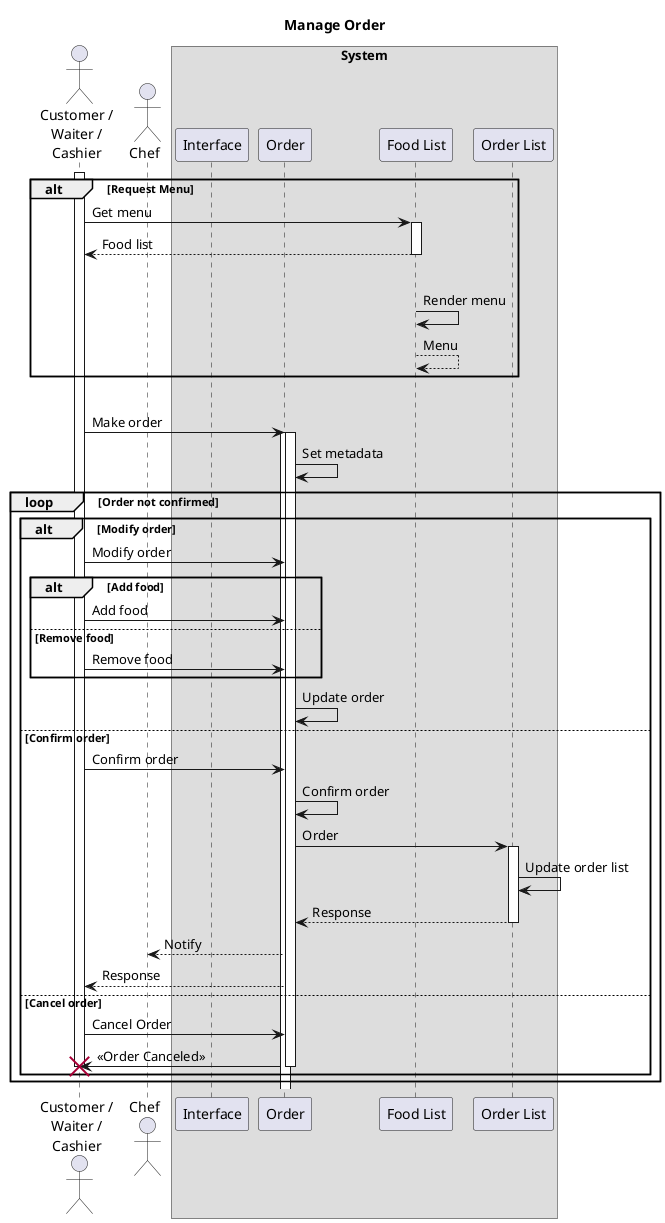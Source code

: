 @startuml Manage Order

title Manage Order

actor "Customer /\nWaiter /\nCashier" as Maker
actor Chef
box System
    participant Interface
    participant Order
    participant "Food List" as Foods
    participant "Order List" as Orders
end box

activate Maker

alt Request Menu
    Maker -> Foods ++ : Get menu

    
    return Food list
    |||
    Foods -> Foods : Render menu
    return Menu
end

|||

Maker -> Order ++ : Make order


activate Order

Order -> Order: Set metadata

loop Order not confirmed
    alt Modify order
        Maker -> Order: Modify order

        alt Add food
            Maker -> Order: Add food
        else Remove food
            Maker -> Order: Remove food
        end

        Order -> Order: Update order
    else Confirm order
        Maker -> Order: Confirm order
            Order -> Order: Confirm order
                Order -> Orders ++ : Order
                    Orders -> Orders : Update order list
                return Response
            Order -->  Chef: Notify
        Order --> Maker: Response
    else Cancel order
        Maker -> Order: Cancel Order
        
        Order -> Maker !! : <<Order Canceled>>
        deactivate Order

    end
end

deactivate Maker

@enduml